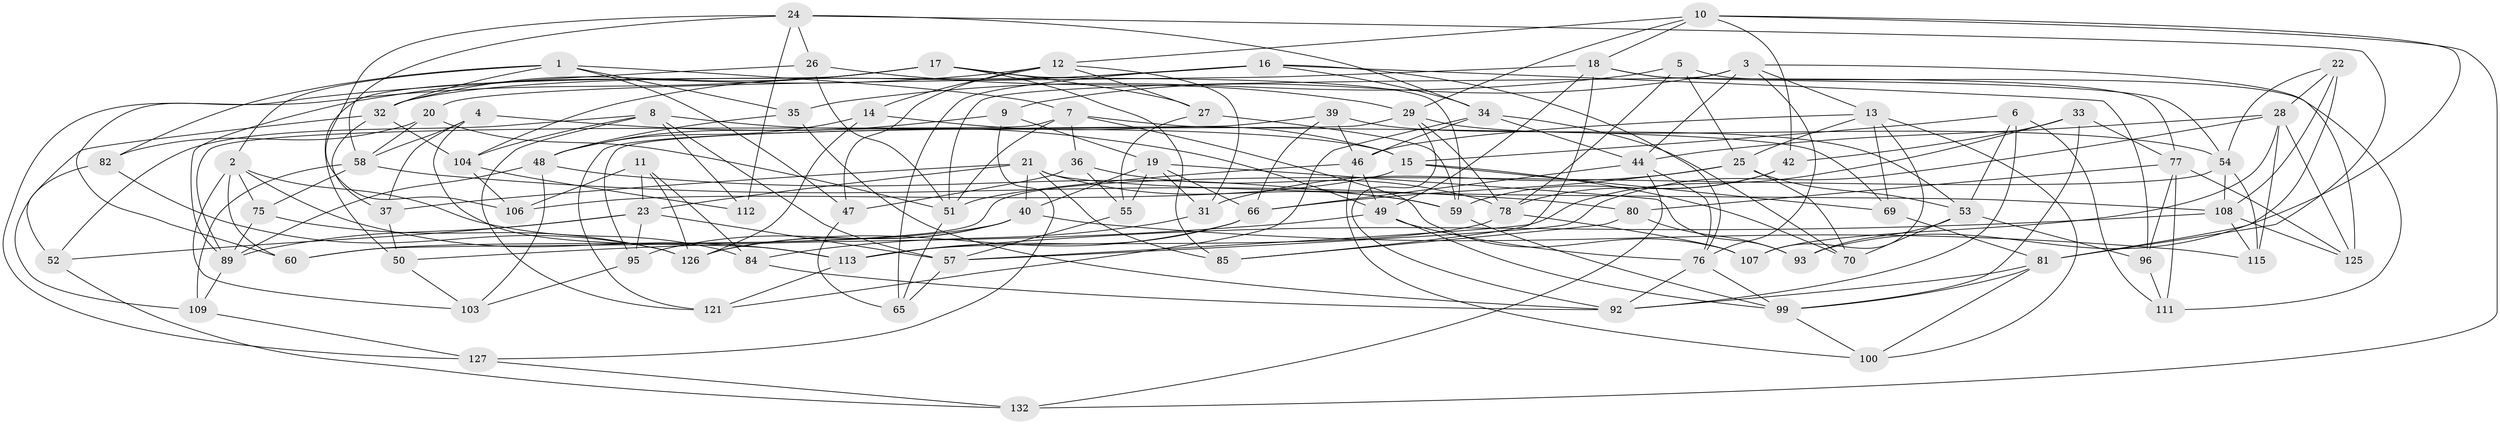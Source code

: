// original degree distribution, {4: 1.0}
// Generated by graph-tools (version 1.1) at 2025/11/02/27/25 16:11:42]
// undirected, 89 vertices, 221 edges
graph export_dot {
graph [start="1"]
  node [color=gray90,style=filled];
  1 [super="+38"];
  2 [super="+123"];
  3 [super="+67"];
  4;
  5;
  6;
  7 [super="+74"];
  8 [super="+30"];
  9;
  10 [super="+105"];
  11;
  12 [super="+119"];
  13 [super="+56"];
  14;
  15 [super="+45"];
  16 [super="+71"];
  17 [super="+122"];
  18 [super="+120"];
  19 [super="+91"];
  20;
  21 [super="+79"];
  22;
  23 [super="+61"];
  24 [super="+62"];
  25 [super="+43"];
  26;
  27;
  28 [super="+98"];
  29 [super="+68"];
  31;
  32 [super="+131"];
  33;
  34 [super="+41"];
  35;
  36;
  37;
  39;
  40 [super="+83"];
  42;
  44 [super="+116"];
  46 [super="+102"];
  47;
  48 [super="+64"];
  49 [super="+63"];
  50;
  51 [super="+110"];
  52;
  53 [super="+72"];
  54 [super="+87"];
  55;
  57 [super="+97"];
  58 [super="+73"];
  59 [super="+94"];
  60;
  65;
  66 [super="+130"];
  69;
  70;
  75;
  76 [super="+86"];
  77 [super="+90"];
  78 [super="+88"];
  80;
  81 [super="+117"];
  82;
  84;
  85;
  89 [super="+101"];
  92 [super="+124"];
  93;
  95;
  96;
  99 [super="+118"];
  100;
  103;
  104 [super="+114"];
  106;
  107;
  108 [super="+129"];
  109;
  111;
  112;
  113 [super="+128"];
  115;
  121;
  125;
  126 [super="+133"];
  127;
  132;
  1 -- 82;
  1 -- 7;
  1 -- 35;
  1 -- 47;
  1 -- 2;
  1 -- 32;
  2 -- 84;
  2 -- 103;
  2 -- 75;
  2 -- 60;
  2 -- 113;
  3 -- 76;
  3 -- 51;
  3 -- 9;
  3 -- 125;
  3 -- 44;
  3 -- 13;
  4 -- 49;
  4 -- 37;
  4 -- 113;
  4 -- 58;
  5 -- 35;
  5 -- 78;
  5 -- 111;
  5 -- 25;
  6 -- 53;
  6 -- 92;
  6 -- 111;
  6 -- 15;
  7 -- 69;
  7 -- 51;
  7 -- 89;
  7 -- 107;
  7 -- 36;
  8 -- 52;
  8 -- 121;
  8 -- 57;
  8 -- 112;
  8 -- 104;
  8 -- 15;
  9 -- 127;
  9 -- 48;
  9 -- 19;
  10 -- 12;
  10 -- 93;
  10 -- 132;
  10 -- 18;
  10 -- 42;
  10 -- 29;
  11 -- 106;
  11 -- 84;
  11 -- 126;
  11 -- 23;
  12 -- 31;
  12 -- 27;
  12 -- 89;
  12 -- 14;
  12 -- 47;
  13 -- 107;
  13 -- 25;
  13 -- 69;
  13 -- 100;
  13 -- 46;
  14 -- 126;
  14 -- 15;
  14 -- 48;
  15 -- 106;
  15 -- 70;
  15 -- 69;
  16 -- 34;
  16 -- 96;
  16 -- 32;
  16 -- 65;
  16 -- 104;
  16 -- 76;
  17 -- 50;
  17 -- 85;
  17 -- 27;
  17 -- 127;
  17 -- 59;
  17 -- 32;
  18 -- 85;
  18 -- 49;
  18 -- 20;
  18 -- 77;
  18 -- 54;
  19 -- 93;
  19 -- 31;
  19 -- 66;
  19 -- 55;
  19 -- 40;
  20 -- 82;
  20 -- 51;
  20 -- 58;
  21 -- 59;
  21 -- 40;
  21 -- 85;
  21 -- 37;
  21 -- 108;
  21 -- 23;
  22 -- 54;
  22 -- 28;
  22 -- 108;
  22 -- 81;
  23 -- 57;
  23 -- 95;
  23 -- 52;
  23 -- 89;
  24 -- 112;
  24 -- 58;
  24 -- 81;
  24 -- 26;
  24 -- 106;
  24 -- 34;
  25 -- 53;
  25 -- 31;
  25 -- 66;
  25 -- 70;
  26 -- 51;
  26 -- 60;
  26 -- 29;
  27 -- 59;
  27 -- 55;
  28 -- 107;
  28 -- 115;
  28 -- 57;
  28 -- 125;
  28 -- 44;
  29 -- 78;
  29 -- 54;
  29 -- 95;
  29 -- 92;
  31 -- 84;
  32 -- 37;
  32 -- 104;
  32 -- 52;
  33 -- 42;
  33 -- 77;
  33 -- 57;
  33 -- 99;
  34 -- 44;
  34 -- 46;
  34 -- 121;
  34 -- 70;
  35 -- 48;
  35 -- 92;
  36 -- 55;
  36 -- 47;
  36 -- 78;
  37 -- 50;
  39 -- 46;
  39 -- 121;
  39 -- 53;
  39 -- 66;
  40 -- 126;
  40 -- 95;
  40 -- 115;
  40 -- 60;
  42 -- 59;
  42 -- 78;
  44 -- 76;
  44 -- 132;
  44 -- 66;
  46 -- 51;
  46 -- 49;
  46 -- 100;
  47 -- 65;
  48 -- 89;
  48 -- 59;
  48 -- 103;
  49 -- 99;
  49 -- 50;
  49 -- 76;
  50 -- 103;
  51 -- 65;
  52 -- 132;
  53 -- 96;
  53 -- 93;
  53 -- 70;
  54 -- 108;
  54 -- 115;
  54 -- 60;
  55 -- 57;
  57 -- 65;
  58 -- 80;
  58 -- 75;
  58 -- 109;
  59 -- 99;
  66 -- 113;
  66 -- 126;
  69 -- 81;
  75 -- 89;
  75 -- 126;
  76 -- 99;
  76 -- 92;
  77 -- 111;
  77 -- 125;
  77 -- 80;
  77 -- 96;
  78 -- 113;
  78 -- 107;
  80 -- 93;
  80 -- 85;
  81 -- 99;
  81 -- 100;
  81 -- 92;
  82 -- 126;
  82 -- 109;
  84 -- 92;
  89 -- 109;
  95 -- 103;
  96 -- 111;
  99 -- 100;
  104 -- 106;
  104 -- 112 [weight=2];
  108 -- 115;
  108 -- 125;
  108 -- 113;
  109 -- 127;
  113 -- 121;
  127 -- 132;
}
